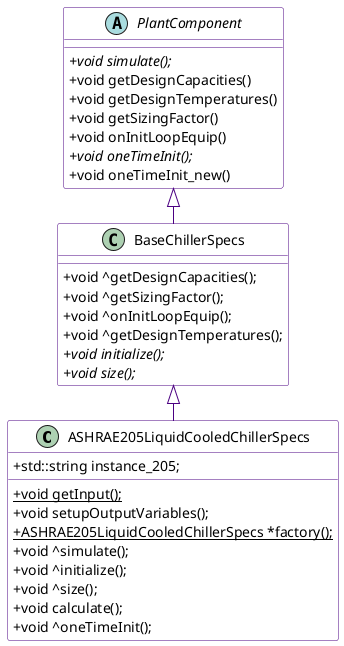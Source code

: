 @startuml
left to right direction

skinparam shadowing false
skinparam class {
	BorderColor Indigo
	BackgroundColor White
	ArrowColor Indigo
}
skinparam note {
	BorderColor Indigo
   BorderThickness 2
   BackgroundColor #F5F5F5
}
skinparam stereotypeCBackgroundColor LightSteelBlue
skinparam classAttributeIconSize      0

class ASHRAE205LiquidCooledChillerSpecs {
   + std::string instance_205;
   __
   + {static} void getInput();
   + void setupOutputVariables();
   + {static} ASHRAE205LiquidCooledChillerSpecs *factory();
   + void ^simulate();
   + void ^initialize();
   + void ^size();
   + void calculate();
   + void ^oneTimeInit();
}

class BaseChillerSpecs {
   + void ^getDesignCapacities();
   + void ^getSizingFactor();
   + void ^onInitLoopEquip();
   + void ^getDesignTemperatures();
   + {abstract} void initialize();
   + {abstract} void size();
}

abstract class PlantComponent {
   + {abstract} void simulate();
   + void getDesignCapacities()
   + void getDesignTemperatures()
   + void getSizingFactor()
   + void onInitLoopEquip()
   + {abstract} void oneTimeInit();
   + void oneTimeInit_new()
}

BaseChillerSpecs <|- ASHRAE205LiquidCooledChillerSpecs
PlantComponent <|- BaseChillerSpecs

@enduml
